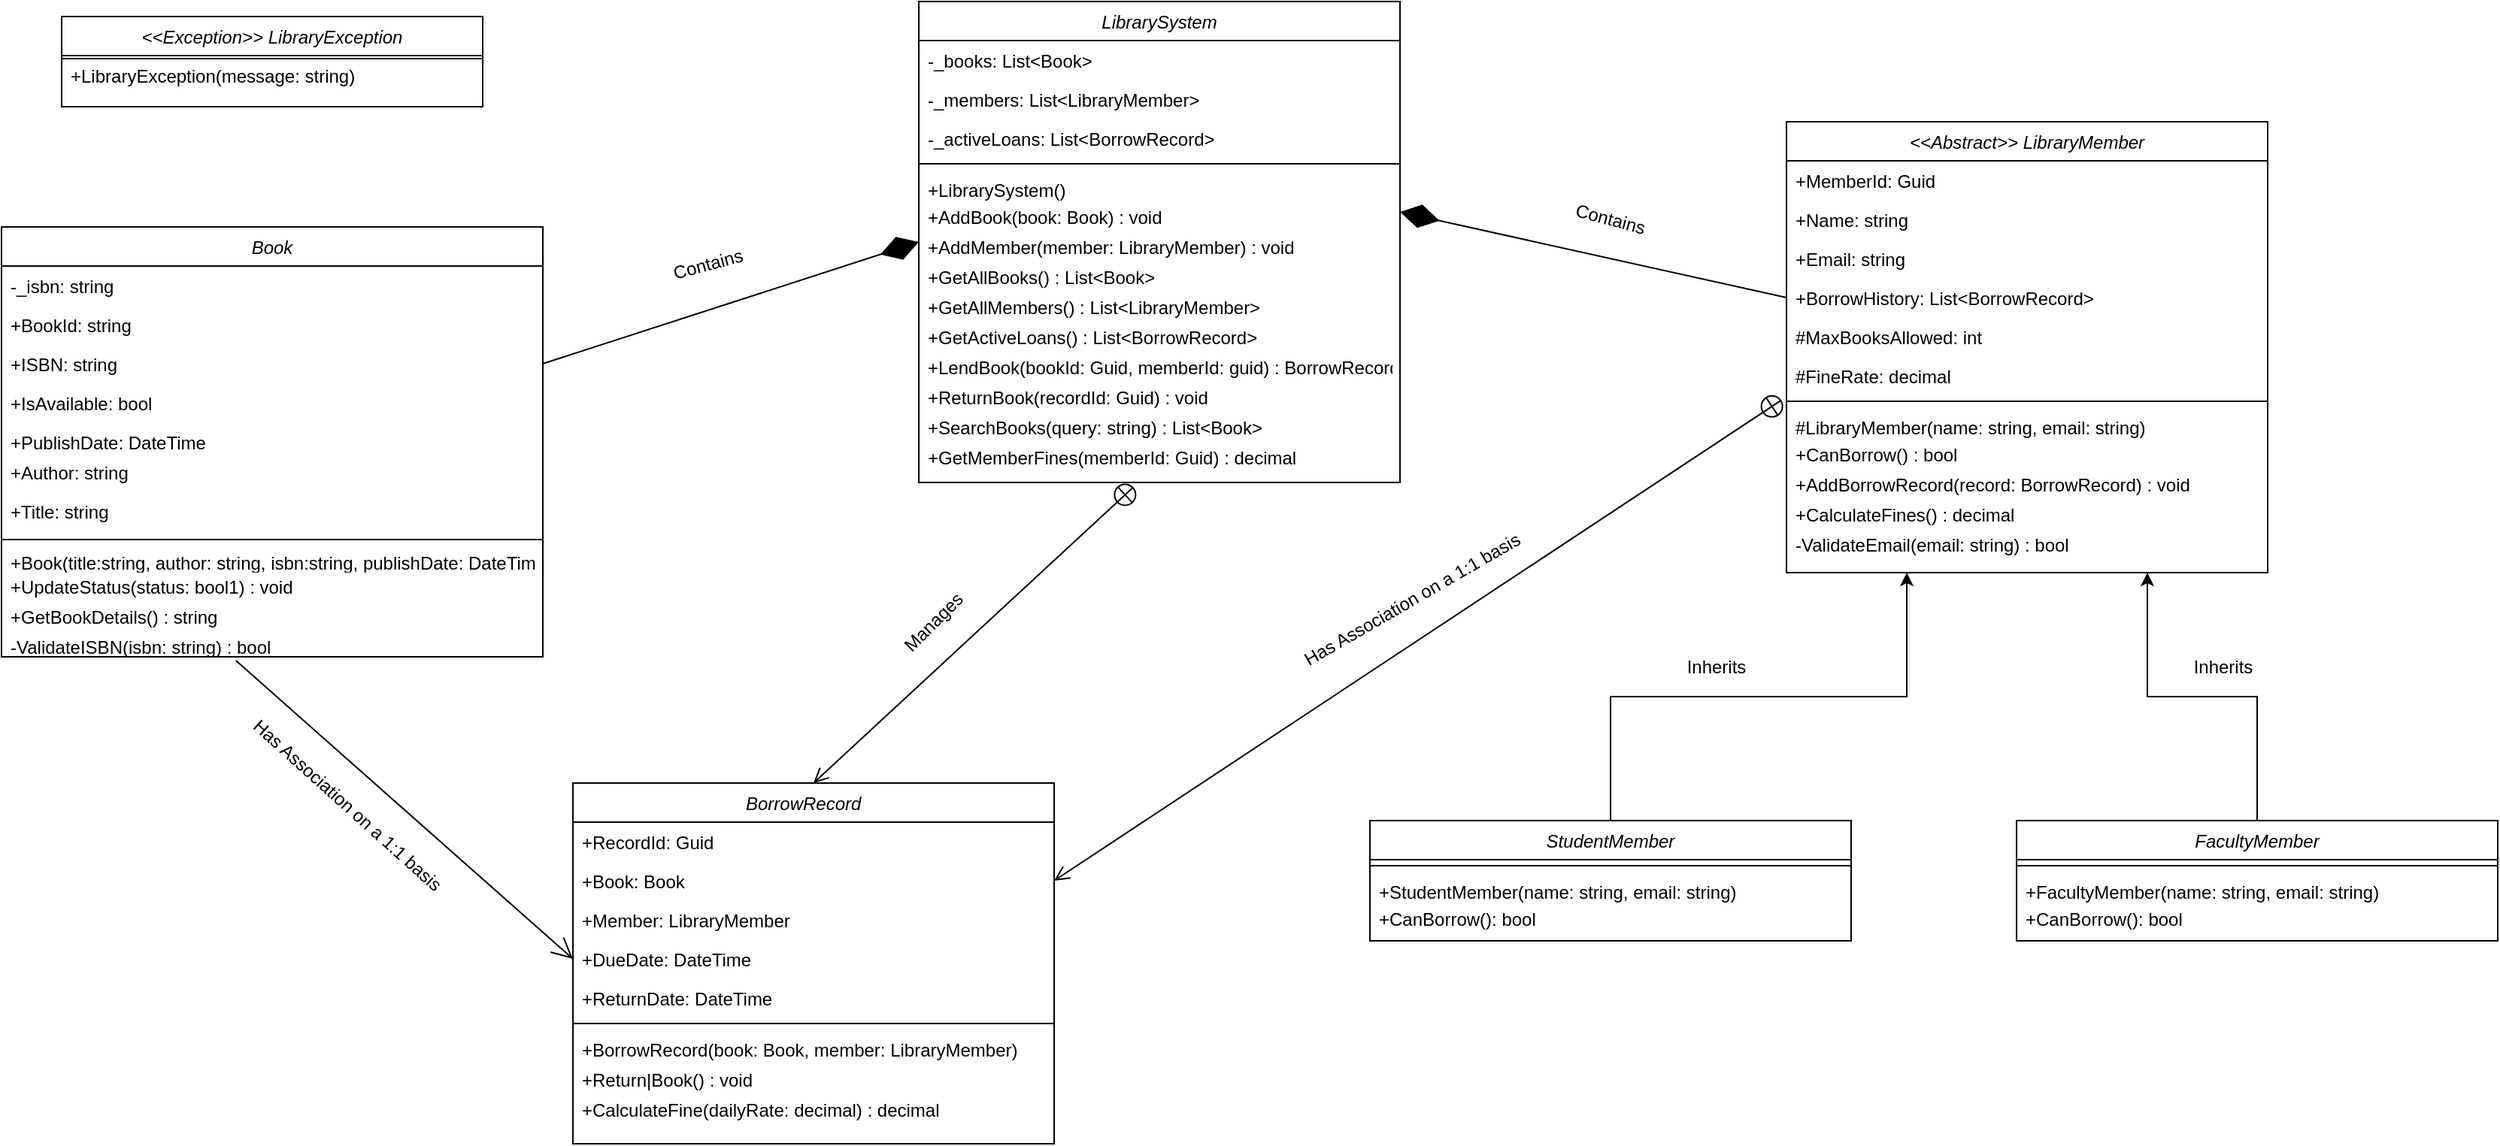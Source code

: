 <mxfile version="24.8.3">
  <diagram id="C5RBs43oDa-KdzZeNtuy" name="Page-1">
    <mxGraphModel dx="1977" dy="459" grid="1" gridSize="10" guides="1" tooltips="1" connect="1" arrows="1" fold="1" page="1" pageScale="1" pageWidth="827" pageHeight="1169" math="0" shadow="0">
      <root>
        <mxCell id="WIyWlLk6GJQsqaUBKTNV-0" />
        <mxCell id="WIyWlLk6GJQsqaUBKTNV-1" parent="WIyWlLk6GJQsqaUBKTNV-0" />
        <mxCell id="zkfFHV4jXpPFQw0GAbJ--0" value="&lt;&lt;Abstract&gt;&gt; LibraryMember" style="swimlane;fontStyle=2;align=center;verticalAlign=top;childLayout=stackLayout;horizontal=1;startSize=26;horizontalStack=0;resizeParent=1;resizeLast=0;collapsible=1;marginBottom=0;rounded=0;shadow=0;strokeWidth=1;" parent="WIyWlLk6GJQsqaUBKTNV-1" vertex="1">
          <mxGeometry x="827" y="80" width="320" height="300" as="geometry">
            <mxRectangle x="230" y="140" width="160" height="26" as="alternateBounds" />
          </mxGeometry>
        </mxCell>
        <mxCell id="zkfFHV4jXpPFQw0GAbJ--1" value="+MemberId: Guid" style="text;align=left;verticalAlign=top;spacingLeft=4;spacingRight=4;overflow=hidden;rotatable=0;points=[[0,0.5],[1,0.5]];portConstraint=eastwest;" parent="zkfFHV4jXpPFQw0GAbJ--0" vertex="1">
          <mxGeometry y="26" width="320" height="26" as="geometry" />
        </mxCell>
        <mxCell id="zkfFHV4jXpPFQw0GAbJ--2" value="+Name: string" style="text;align=left;verticalAlign=top;spacingLeft=4;spacingRight=4;overflow=hidden;rotatable=0;points=[[0,0.5],[1,0.5]];portConstraint=eastwest;rounded=0;shadow=0;html=0;" parent="zkfFHV4jXpPFQw0GAbJ--0" vertex="1">
          <mxGeometry y="52" width="320" height="26" as="geometry" />
        </mxCell>
        <mxCell id="zkfFHV4jXpPFQw0GAbJ--3" value="+Email: string" style="text;align=left;verticalAlign=top;spacingLeft=4;spacingRight=4;overflow=hidden;rotatable=0;points=[[0,0.5],[1,0.5]];portConstraint=eastwest;rounded=0;shadow=0;html=0;" parent="zkfFHV4jXpPFQw0GAbJ--0" vertex="1">
          <mxGeometry y="78" width="320" height="26" as="geometry" />
        </mxCell>
        <mxCell id="2St4s98s93Zcb9JCCYVt-128" value="+BorrowHistory: List&lt;BorrowRecord&gt;" style="text;align=left;verticalAlign=top;spacingLeft=4;spacingRight=4;overflow=hidden;rotatable=0;points=[[0,0.5],[1,0.5]];portConstraint=eastwest;rounded=0;shadow=0;html=0;" vertex="1" parent="zkfFHV4jXpPFQw0GAbJ--0">
          <mxGeometry y="104" width="320" height="26" as="geometry" />
        </mxCell>
        <mxCell id="2St4s98s93Zcb9JCCYVt-130" value="#MaxBooksAllowed: int" style="text;align=left;verticalAlign=top;spacingLeft=4;spacingRight=4;overflow=hidden;rotatable=0;points=[[0,0.5],[1,0.5]];portConstraint=eastwest;rounded=0;shadow=0;html=0;" vertex="1" parent="zkfFHV4jXpPFQw0GAbJ--0">
          <mxGeometry y="130" width="320" height="26" as="geometry" />
        </mxCell>
        <mxCell id="2St4s98s93Zcb9JCCYVt-129" value="#FineRate: decimal" style="text;align=left;verticalAlign=top;spacingLeft=4;spacingRight=4;overflow=hidden;rotatable=0;points=[[0,0.5],[1,0.5]];portConstraint=eastwest;rounded=0;shadow=0;html=0;" vertex="1" parent="zkfFHV4jXpPFQw0GAbJ--0">
          <mxGeometry y="156" width="320" height="26" as="geometry" />
        </mxCell>
        <mxCell id="zkfFHV4jXpPFQw0GAbJ--4" value="" style="line;html=1;strokeWidth=1;align=left;verticalAlign=middle;spacingTop=-1;spacingLeft=3;spacingRight=3;rotatable=0;labelPosition=right;points=[];portConstraint=eastwest;" parent="zkfFHV4jXpPFQw0GAbJ--0" vertex="1">
          <mxGeometry y="182" width="320" height="8" as="geometry" />
        </mxCell>
        <mxCell id="zkfFHV4jXpPFQw0GAbJ--5" value="#LibraryMember(name: string, email: string)" style="text;align=left;verticalAlign=top;spacingLeft=4;spacingRight=4;overflow=hidden;rotatable=0;points=[[0,0.5],[1,0.5]];portConstraint=eastwest;" parent="zkfFHV4jXpPFQw0GAbJ--0" vertex="1">
          <mxGeometry y="190" width="320" height="18" as="geometry" />
        </mxCell>
        <mxCell id="2St4s98s93Zcb9JCCYVt-0" value="+CanBorrow() : bool" style="text;align=left;verticalAlign=top;spacingLeft=4;spacingRight=4;overflow=hidden;rotatable=0;points=[[0,0.5],[1,0.5]];portConstraint=eastwest;" vertex="1" parent="zkfFHV4jXpPFQw0GAbJ--0">
          <mxGeometry y="208" width="320" height="20" as="geometry" />
        </mxCell>
        <mxCell id="2St4s98s93Zcb9JCCYVt-1" value="+AddBorrowRecord(record: BorrowRecord) : void" style="text;align=left;verticalAlign=top;spacingLeft=4;spacingRight=4;overflow=hidden;rotatable=0;points=[[0,0.5],[1,0.5]];portConstraint=eastwest;" vertex="1" parent="zkfFHV4jXpPFQw0GAbJ--0">
          <mxGeometry y="228" width="320" height="20" as="geometry" />
        </mxCell>
        <mxCell id="2St4s98s93Zcb9JCCYVt-2" value="+CalculateFines() : decimal" style="text;align=left;verticalAlign=top;spacingLeft=4;spacingRight=4;overflow=hidden;rotatable=0;points=[[0,0.5],[1,0.5]];portConstraint=eastwest;" vertex="1" parent="zkfFHV4jXpPFQw0GAbJ--0">
          <mxGeometry y="248" width="320" height="20" as="geometry" />
        </mxCell>
        <mxCell id="2St4s98s93Zcb9JCCYVt-4" value="-ValidateEmail(email: string) : bool" style="text;align=left;verticalAlign=top;spacingLeft=4;spacingRight=4;overflow=hidden;rotatable=0;points=[[0,0.5],[1,0.5]];portConstraint=eastwest;" vertex="1" parent="zkfFHV4jXpPFQw0GAbJ--0">
          <mxGeometry y="268" width="320" height="20" as="geometry" />
        </mxCell>
        <mxCell id="2St4s98s93Zcb9JCCYVt-24" value="LibrarySystem" style="swimlane;fontStyle=2;align=center;verticalAlign=top;childLayout=stackLayout;horizontal=1;startSize=26;horizontalStack=0;resizeParent=1;resizeLast=0;collapsible=1;marginBottom=0;rounded=0;shadow=0;strokeWidth=1;" vertex="1" parent="WIyWlLk6GJQsqaUBKTNV-1">
          <mxGeometry x="250" width="320" height="320" as="geometry">
            <mxRectangle x="230" y="140" width="160" height="26" as="alternateBounds" />
          </mxGeometry>
        </mxCell>
        <mxCell id="2St4s98s93Zcb9JCCYVt-25" value="-_books: List&lt;Book&gt;" style="text;align=left;verticalAlign=top;spacingLeft=4;spacingRight=4;overflow=hidden;rotatable=0;points=[[0,0.5],[1,0.5]];portConstraint=eastwest;" vertex="1" parent="2St4s98s93Zcb9JCCYVt-24">
          <mxGeometry y="26" width="320" height="26" as="geometry" />
        </mxCell>
        <mxCell id="2St4s98s93Zcb9JCCYVt-26" value="-_members: List&lt;LibraryMember&gt;&#xa;" style="text;align=left;verticalAlign=top;spacingLeft=4;spacingRight=4;overflow=hidden;rotatable=0;points=[[0,0.5],[1,0.5]];portConstraint=eastwest;rounded=0;shadow=0;html=0;" vertex="1" parent="2St4s98s93Zcb9JCCYVt-24">
          <mxGeometry y="52" width="320" height="26" as="geometry" />
        </mxCell>
        <mxCell id="2St4s98s93Zcb9JCCYVt-27" value="-_activeLoans: List&lt;BorrowRecord&gt;" style="text;align=left;verticalAlign=top;spacingLeft=4;spacingRight=4;overflow=hidden;rotatable=0;points=[[0,0.5],[1,0.5]];portConstraint=eastwest;rounded=0;shadow=0;html=0;" vertex="1" parent="2St4s98s93Zcb9JCCYVt-24">
          <mxGeometry y="78" width="320" height="26" as="geometry" />
        </mxCell>
        <mxCell id="2St4s98s93Zcb9JCCYVt-28" value="" style="line;html=1;strokeWidth=1;align=left;verticalAlign=middle;spacingTop=-1;spacingLeft=3;spacingRight=3;rotatable=0;labelPosition=right;points=[];portConstraint=eastwest;" vertex="1" parent="2St4s98s93Zcb9JCCYVt-24">
          <mxGeometry y="104" width="320" height="8" as="geometry" />
        </mxCell>
        <mxCell id="2St4s98s93Zcb9JCCYVt-29" value="+LibrarySystem()&#xa;" style="text;align=left;verticalAlign=top;spacingLeft=4;spacingRight=4;overflow=hidden;rotatable=0;points=[[0,0.5],[1,0.5]];portConstraint=eastwest;" vertex="1" parent="2St4s98s93Zcb9JCCYVt-24">
          <mxGeometry y="112" width="320" height="18" as="geometry" />
        </mxCell>
        <mxCell id="2St4s98s93Zcb9JCCYVt-30" value="+AddBook(book: Book) : void&#xa;" style="text;align=left;verticalAlign=top;spacingLeft=4;spacingRight=4;overflow=hidden;rotatable=0;points=[[0,0.5],[1,0.5]];portConstraint=eastwest;" vertex="1" parent="2St4s98s93Zcb9JCCYVt-24">
          <mxGeometry y="130" width="320" height="20" as="geometry" />
        </mxCell>
        <mxCell id="2St4s98s93Zcb9JCCYVt-31" value="+AddMember(member: LibraryMember) : void" style="text;align=left;verticalAlign=top;spacingLeft=4;spacingRight=4;overflow=hidden;rotatable=0;points=[[0,0.5],[1,0.5]];portConstraint=eastwest;" vertex="1" parent="2St4s98s93Zcb9JCCYVt-24">
          <mxGeometry y="150" width="320" height="20" as="geometry" />
        </mxCell>
        <mxCell id="2St4s98s93Zcb9JCCYVt-32" value="+GetAllBooks() : List&lt;Book&gt;" style="text;align=left;verticalAlign=top;spacingLeft=4;spacingRight=4;overflow=hidden;rotatable=0;points=[[0,0.5],[1,0.5]];portConstraint=eastwest;" vertex="1" parent="2St4s98s93Zcb9JCCYVt-24">
          <mxGeometry y="170" width="320" height="20" as="geometry" />
        </mxCell>
        <mxCell id="2St4s98s93Zcb9JCCYVt-33" value="+GetAllMembers() : List&lt;LibraryMember&gt;" style="text;align=left;verticalAlign=top;spacingLeft=4;spacingRight=4;overflow=hidden;rotatable=0;points=[[0,0.5],[1,0.5]];portConstraint=eastwest;" vertex="1" parent="2St4s98s93Zcb9JCCYVt-24">
          <mxGeometry y="190" width="320" height="20" as="geometry" />
        </mxCell>
        <mxCell id="2St4s98s93Zcb9JCCYVt-34" value="+GetActiveLoans() : List&lt;BorrowRecord&gt;" style="text;align=left;verticalAlign=top;spacingLeft=4;spacingRight=4;overflow=hidden;rotatable=0;points=[[0,0.5],[1,0.5]];portConstraint=eastwest;" vertex="1" parent="2St4s98s93Zcb9JCCYVt-24">
          <mxGeometry y="210" width="320" height="20" as="geometry" />
        </mxCell>
        <mxCell id="2St4s98s93Zcb9JCCYVt-35" value="+LendBook(bookId: Guid, memberId: guid) : BorrowRecord" style="text;align=left;verticalAlign=top;spacingLeft=4;spacingRight=4;overflow=hidden;rotatable=0;points=[[0,0.5],[1,0.5]];portConstraint=eastwest;" vertex="1" parent="2St4s98s93Zcb9JCCYVt-24">
          <mxGeometry y="230" width="320" height="20" as="geometry" />
        </mxCell>
        <mxCell id="2St4s98s93Zcb9JCCYVt-36" value="+ReturnBook(recordId: Guid) : void" style="text;align=left;verticalAlign=top;spacingLeft=4;spacingRight=4;overflow=hidden;rotatable=0;points=[[0,0.5],[1,0.5]];portConstraint=eastwest;" vertex="1" parent="2St4s98s93Zcb9JCCYVt-24">
          <mxGeometry y="250" width="320" height="20" as="geometry" />
        </mxCell>
        <mxCell id="2St4s98s93Zcb9JCCYVt-37" value="+SearchBooks(query: string) : List&lt;Book&gt;" style="text;align=left;verticalAlign=top;spacingLeft=4;spacingRight=4;overflow=hidden;rotatable=0;points=[[0,0.5],[1,0.5]];portConstraint=eastwest;" vertex="1" parent="2St4s98s93Zcb9JCCYVt-24">
          <mxGeometry y="270" width="320" height="20" as="geometry" />
        </mxCell>
        <mxCell id="2St4s98s93Zcb9JCCYVt-38" value="+GetMemberFines(memberId: Guid) : decimal" style="text;align=left;verticalAlign=top;spacingLeft=4;spacingRight=4;overflow=hidden;rotatable=0;points=[[0,0.5],[1,0.5]];portConstraint=eastwest;" vertex="1" parent="2St4s98s93Zcb9JCCYVt-24">
          <mxGeometry y="290" width="320" height="20" as="geometry" />
        </mxCell>
        <mxCell id="2St4s98s93Zcb9JCCYVt-39" value="BorrowRecord    " style="swimlane;fontStyle=2;align=center;verticalAlign=top;childLayout=stackLayout;horizontal=1;startSize=26;horizontalStack=0;resizeParent=1;resizeLast=0;collapsible=1;marginBottom=0;rounded=0;shadow=0;strokeWidth=1;" vertex="1" parent="WIyWlLk6GJQsqaUBKTNV-1">
          <mxGeometry x="20" y="520" width="320" height="240" as="geometry">
            <mxRectangle x="230" y="140" width="160" height="26" as="alternateBounds" />
          </mxGeometry>
        </mxCell>
        <mxCell id="2St4s98s93Zcb9JCCYVt-40" value="+RecordId: Guid" style="text;align=left;verticalAlign=top;spacingLeft=4;spacingRight=4;overflow=hidden;rotatable=0;points=[[0,0.5],[1,0.5]];portConstraint=eastwest;" vertex="1" parent="2St4s98s93Zcb9JCCYVt-39">
          <mxGeometry y="26" width="320" height="26" as="geometry" />
        </mxCell>
        <mxCell id="2St4s98s93Zcb9JCCYVt-41" value="+Book: Book" style="text;align=left;verticalAlign=top;spacingLeft=4;spacingRight=4;overflow=hidden;rotatable=0;points=[[0,0.5],[1,0.5]];portConstraint=eastwest;rounded=0;shadow=0;html=0;" vertex="1" parent="2St4s98s93Zcb9JCCYVt-39">
          <mxGeometry y="52" width="320" height="26" as="geometry" />
        </mxCell>
        <mxCell id="2St4s98s93Zcb9JCCYVt-110" value="+Member: LibraryMember" style="text;align=left;verticalAlign=top;spacingLeft=4;spacingRight=4;overflow=hidden;rotatable=0;points=[[0,0.5],[1,0.5]];portConstraint=eastwest;rounded=0;shadow=0;html=0;" vertex="1" parent="2St4s98s93Zcb9JCCYVt-39">
          <mxGeometry y="78" width="320" height="26" as="geometry" />
        </mxCell>
        <mxCell id="2St4s98s93Zcb9JCCYVt-111" value="+DueDate: DateTime" style="text;align=left;verticalAlign=top;spacingLeft=4;spacingRight=4;overflow=hidden;rotatable=0;points=[[0,0.5],[1,0.5]];portConstraint=eastwest;rounded=0;shadow=0;html=0;" vertex="1" parent="2St4s98s93Zcb9JCCYVt-39">
          <mxGeometry y="104" width="320" height="26" as="geometry" />
        </mxCell>
        <mxCell id="2St4s98s93Zcb9JCCYVt-112" value="+ReturnDate: DateTime" style="text;align=left;verticalAlign=top;spacingLeft=4;spacingRight=4;overflow=hidden;rotatable=0;points=[[0,0.5],[1,0.5]];portConstraint=eastwest;rounded=0;shadow=0;html=0;" vertex="1" parent="2St4s98s93Zcb9JCCYVt-39">
          <mxGeometry y="130" width="320" height="26" as="geometry" />
        </mxCell>
        <mxCell id="2St4s98s93Zcb9JCCYVt-43" value="" style="line;html=1;strokeWidth=1;align=left;verticalAlign=middle;spacingTop=-1;spacingLeft=3;spacingRight=3;rotatable=0;labelPosition=right;points=[];portConstraint=eastwest;" vertex="1" parent="2St4s98s93Zcb9JCCYVt-39">
          <mxGeometry y="156" width="320" height="8" as="geometry" />
        </mxCell>
        <mxCell id="2St4s98s93Zcb9JCCYVt-45" value="+BorrowRecord(book: Book, member: LibraryMember)" style="text;align=left;verticalAlign=top;spacingLeft=4;spacingRight=4;overflow=hidden;rotatable=0;points=[[0,0.5],[1,0.5]];portConstraint=eastwest;" vertex="1" parent="2St4s98s93Zcb9JCCYVt-39">
          <mxGeometry y="164" width="320" height="20" as="geometry" />
        </mxCell>
        <mxCell id="2St4s98s93Zcb9JCCYVt-46" value="+Return|Book() : void" style="text;align=left;verticalAlign=top;spacingLeft=4;spacingRight=4;overflow=hidden;rotatable=0;points=[[0,0.5],[1,0.5]];portConstraint=eastwest;" vertex="1" parent="2St4s98s93Zcb9JCCYVt-39">
          <mxGeometry y="184" width="320" height="20" as="geometry" />
        </mxCell>
        <mxCell id="2St4s98s93Zcb9JCCYVt-47" value="+CalculateFine(dailyRate: decimal) : decimal" style="text;align=left;verticalAlign=top;spacingLeft=4;spacingRight=4;overflow=hidden;rotatable=0;points=[[0,0.5],[1,0.5]];portConstraint=eastwest;" vertex="1" parent="2St4s98s93Zcb9JCCYVt-39">
          <mxGeometry y="204" width="320" height="20" as="geometry" />
        </mxCell>
        <mxCell id="2St4s98s93Zcb9JCCYVt-140" style="edgeStyle=orthogonalEdgeStyle;rounded=0;orthogonalLoop=1;jettySize=auto;html=1;exitX=0.5;exitY=0;exitDx=0;exitDy=0;entryX=0.75;entryY=1;entryDx=0;entryDy=0;" edge="1" parent="WIyWlLk6GJQsqaUBKTNV-1" source="2St4s98s93Zcb9JCCYVt-71" target="zkfFHV4jXpPFQw0GAbJ--0">
          <mxGeometry relative="1" as="geometry" />
        </mxCell>
        <mxCell id="2St4s98s93Zcb9JCCYVt-71" value="FacultyMember" style="swimlane;fontStyle=2;align=center;verticalAlign=top;childLayout=stackLayout;horizontal=1;startSize=26;horizontalStack=0;resizeParent=1;resizeLast=0;collapsible=1;marginBottom=0;rounded=0;shadow=0;strokeWidth=1;" vertex="1" parent="WIyWlLk6GJQsqaUBKTNV-1">
          <mxGeometry x="980" y="545" width="320" height="80" as="geometry">
            <mxRectangle x="230" y="140" width="160" height="26" as="alternateBounds" />
          </mxGeometry>
        </mxCell>
        <mxCell id="2St4s98s93Zcb9JCCYVt-75" value="" style="line;html=1;strokeWidth=1;align=left;verticalAlign=middle;spacingTop=-1;spacingLeft=3;spacingRight=3;rotatable=0;labelPosition=right;points=[];portConstraint=eastwest;" vertex="1" parent="2St4s98s93Zcb9JCCYVt-71">
          <mxGeometry y="26" width="320" height="8" as="geometry" />
        </mxCell>
        <mxCell id="2St4s98s93Zcb9JCCYVt-76" value="+FacultyMember(name: string, email: string)" style="text;align=left;verticalAlign=top;spacingLeft=4;spacingRight=4;overflow=hidden;rotatable=0;points=[[0,0.5],[1,0.5]];portConstraint=eastwest;" vertex="1" parent="2St4s98s93Zcb9JCCYVt-71">
          <mxGeometry y="34" width="320" height="18" as="geometry" />
        </mxCell>
        <mxCell id="2St4s98s93Zcb9JCCYVt-77" value="+CanBorrow(): bool" style="text;align=left;verticalAlign=top;spacingLeft=4;spacingRight=4;overflow=hidden;rotatable=0;points=[[0,0.5],[1,0.5]];portConstraint=eastwest;" vertex="1" parent="2St4s98s93Zcb9JCCYVt-71">
          <mxGeometry y="52" width="320" height="20" as="geometry" />
        </mxCell>
        <mxCell id="2St4s98s93Zcb9JCCYVt-139" style="edgeStyle=orthogonalEdgeStyle;rounded=0;orthogonalLoop=1;jettySize=auto;html=1;exitX=0.5;exitY=0;exitDx=0;exitDy=0;entryX=0.25;entryY=1;entryDx=0;entryDy=0;" edge="1" parent="WIyWlLk6GJQsqaUBKTNV-1" source="2St4s98s93Zcb9JCCYVt-86" target="zkfFHV4jXpPFQw0GAbJ--0">
          <mxGeometry relative="1" as="geometry" />
        </mxCell>
        <mxCell id="2St4s98s93Zcb9JCCYVt-86" value="StudentMember" style="swimlane;fontStyle=2;align=center;verticalAlign=top;childLayout=stackLayout;horizontal=1;startSize=26;horizontalStack=0;resizeParent=1;resizeLast=0;collapsible=1;marginBottom=0;rounded=0;shadow=0;strokeWidth=1;" vertex="1" parent="WIyWlLk6GJQsqaUBKTNV-1">
          <mxGeometry x="550" y="545" width="320" height="80" as="geometry">
            <mxRectangle x="230" y="140" width="160" height="26" as="alternateBounds" />
          </mxGeometry>
        </mxCell>
        <mxCell id="2St4s98s93Zcb9JCCYVt-90" value="" style="line;html=1;strokeWidth=1;align=left;verticalAlign=middle;spacingTop=-1;spacingLeft=3;spacingRight=3;rotatable=0;labelPosition=right;points=[];portConstraint=eastwest;" vertex="1" parent="2St4s98s93Zcb9JCCYVt-86">
          <mxGeometry y="26" width="320" height="8" as="geometry" />
        </mxCell>
        <mxCell id="2St4s98s93Zcb9JCCYVt-91" value="+StudentMember(name: string, email: string)" style="text;align=left;verticalAlign=top;spacingLeft=4;spacingRight=4;overflow=hidden;rotatable=0;points=[[0,0.5],[1,0.5]];portConstraint=eastwest;" vertex="1" parent="2St4s98s93Zcb9JCCYVt-86">
          <mxGeometry y="34" width="320" height="18" as="geometry" />
        </mxCell>
        <mxCell id="2St4s98s93Zcb9JCCYVt-131" value="+CanBorrow(): bool" style="text;align=left;verticalAlign=top;spacingLeft=4;spacingRight=4;overflow=hidden;rotatable=0;points=[[0,0.5],[1,0.5]];portConstraint=eastwest;" vertex="1" parent="2St4s98s93Zcb9JCCYVt-86">
          <mxGeometry y="52" width="320" height="28" as="geometry" />
        </mxCell>
        <mxCell id="2St4s98s93Zcb9JCCYVt-56" value="Book" style="swimlane;fontStyle=2;align=center;verticalAlign=top;childLayout=stackLayout;horizontal=1;startSize=26;horizontalStack=0;resizeParent=1;resizeLast=0;collapsible=1;marginBottom=0;rounded=0;shadow=0;strokeWidth=1;" vertex="1" parent="WIyWlLk6GJQsqaUBKTNV-1">
          <mxGeometry x="-360" y="150" width="360" height="286" as="geometry">
            <mxRectangle x="230" y="140" width="160" height="26" as="alternateBounds" />
          </mxGeometry>
        </mxCell>
        <mxCell id="2St4s98s93Zcb9JCCYVt-57" value="-_isbn: string" style="text;align=left;verticalAlign=top;spacingLeft=4;spacingRight=4;overflow=hidden;rotatable=0;points=[[0,0.5],[1,0.5]];portConstraint=eastwest;" vertex="1" parent="2St4s98s93Zcb9JCCYVt-56">
          <mxGeometry y="26" width="360" height="26" as="geometry" />
        </mxCell>
        <mxCell id="2St4s98s93Zcb9JCCYVt-58" value="+BookId: string" style="text;align=left;verticalAlign=top;spacingLeft=4;spacingRight=4;overflow=hidden;rotatable=0;points=[[0,0.5],[1,0.5]];portConstraint=eastwest;rounded=0;shadow=0;html=0;" vertex="1" parent="2St4s98s93Zcb9JCCYVt-56">
          <mxGeometry y="52" width="360" height="26" as="geometry" />
        </mxCell>
        <mxCell id="2St4s98s93Zcb9JCCYVt-106" value="+ISBN: string" style="text;align=left;verticalAlign=top;spacingLeft=4;spacingRight=4;overflow=hidden;rotatable=0;points=[[0,0.5],[1,0.5]];portConstraint=eastwest;rounded=0;shadow=0;html=0;" vertex="1" parent="2St4s98s93Zcb9JCCYVt-56">
          <mxGeometry y="78" width="360" height="26" as="geometry" />
        </mxCell>
        <mxCell id="2St4s98s93Zcb9JCCYVt-107" value="+IsAvailable: bool" style="text;align=left;verticalAlign=top;spacingLeft=4;spacingRight=4;overflow=hidden;rotatable=0;points=[[0,0.5],[1,0.5]];portConstraint=eastwest;rounded=0;shadow=0;html=0;" vertex="1" parent="2St4s98s93Zcb9JCCYVt-56">
          <mxGeometry y="104" width="360" height="26" as="geometry" />
        </mxCell>
        <mxCell id="2St4s98s93Zcb9JCCYVt-70" value="+PublishDate: DateTime" style="text;align=left;verticalAlign=top;spacingLeft=4;spacingRight=4;overflow=hidden;rotatable=0;points=[[0,0.5],[1,0.5]];portConstraint=eastwest;" vertex="1" parent="2St4s98s93Zcb9JCCYVt-56">
          <mxGeometry y="130" width="360" height="20" as="geometry" />
        </mxCell>
        <mxCell id="2St4s98s93Zcb9JCCYVt-179" value="+Author: string" style="text;align=left;verticalAlign=top;spacingLeft=4;spacingRight=4;overflow=hidden;rotatable=0;points=[[0,0.5],[1,0.5]];portConstraint=eastwest;rounded=0;shadow=0;html=0;" vertex="1" parent="2St4s98s93Zcb9JCCYVt-56">
          <mxGeometry y="150" width="360" height="26" as="geometry" />
        </mxCell>
        <mxCell id="2St4s98s93Zcb9JCCYVt-69" value="+Title: string" style="text;align=left;verticalAlign=top;spacingLeft=4;spacingRight=4;overflow=hidden;rotatable=0;points=[[0,0.5],[1,0.5]];portConstraint=eastwest;" vertex="1" parent="2St4s98s93Zcb9JCCYVt-56">
          <mxGeometry y="176" width="360" height="30" as="geometry" />
        </mxCell>
        <mxCell id="2St4s98s93Zcb9JCCYVt-60" value="" style="line;html=1;strokeWidth=1;align=left;verticalAlign=middle;spacingTop=-1;spacingLeft=3;spacingRight=3;rotatable=0;labelPosition=right;points=[];portConstraint=eastwest;" vertex="1" parent="2St4s98s93Zcb9JCCYVt-56">
          <mxGeometry y="206" width="360" height="4" as="geometry" />
        </mxCell>
        <mxCell id="2St4s98s93Zcb9JCCYVt-66" value="+Book(title:string, author: string, isbn:string, publishDate: DateTime" style="text;align=left;verticalAlign=top;spacingLeft=4;spacingRight=4;overflow=hidden;rotatable=0;points=[[0,0.5],[1,0.5]];portConstraint=eastwest;" vertex="1" parent="2St4s98s93Zcb9JCCYVt-56">
          <mxGeometry y="210" width="360" height="16" as="geometry" />
        </mxCell>
        <mxCell id="2St4s98s93Zcb9JCCYVt-67" value="+UpdateStatus(status: bool1) : void" style="text;align=left;verticalAlign=top;spacingLeft=4;spacingRight=4;overflow=hidden;rotatable=0;points=[[0,0.5],[1,0.5]];portConstraint=eastwest;" vertex="1" parent="2St4s98s93Zcb9JCCYVt-56">
          <mxGeometry y="226" width="360" height="20" as="geometry" />
        </mxCell>
        <mxCell id="2St4s98s93Zcb9JCCYVt-68" value="+GetBookDetails() : string" style="text;align=left;verticalAlign=top;spacingLeft=4;spacingRight=4;overflow=hidden;rotatable=0;points=[[0,0.5],[1,0.5]];portConstraint=eastwest;" vertex="1" parent="2St4s98s93Zcb9JCCYVt-56">
          <mxGeometry y="246" width="360" height="20" as="geometry" />
        </mxCell>
        <mxCell id="2St4s98s93Zcb9JCCYVt-108" value="-ValidateISBN(isbn: string) : bool" style="text;align=left;verticalAlign=top;spacingLeft=4;spacingRight=4;overflow=hidden;rotatable=0;points=[[0,0.5],[1,0.5]];portConstraint=eastwest;" vertex="1" parent="2St4s98s93Zcb9JCCYVt-56">
          <mxGeometry y="266" width="360" height="20" as="geometry" />
        </mxCell>
        <mxCell id="2St4s98s93Zcb9JCCYVt-137" value="Inherits" style="text;html=1;align=center;verticalAlign=middle;resizable=0;points=[];autosize=1;strokeColor=none;fillColor=none;" vertex="1" parent="WIyWlLk6GJQsqaUBKTNV-1">
          <mxGeometry x="750" y="428" width="60" height="30" as="geometry" />
        </mxCell>
        <mxCell id="2St4s98s93Zcb9JCCYVt-138" value="Inherits" style="text;html=1;align=center;verticalAlign=middle;resizable=0;points=[];autosize=1;strokeColor=none;fillColor=none;" vertex="1" parent="WIyWlLk6GJQsqaUBKTNV-1">
          <mxGeometry x="1087" y="428" width="60" height="30" as="geometry" />
        </mxCell>
        <mxCell id="2St4s98s93Zcb9JCCYVt-146" value="" style="endArrow=diamondThin;endFill=1;endSize=24;html=1;rounded=0;entryX=0;entryY=0.5;entryDx=0;entryDy=0;exitX=1;exitY=0.5;exitDx=0;exitDy=0;" edge="1" parent="WIyWlLk6GJQsqaUBKTNV-1" source="2St4s98s93Zcb9JCCYVt-106" target="2St4s98s93Zcb9JCCYVt-31">
          <mxGeometry width="160" relative="1" as="geometry">
            <mxPoint x="-710" y="110" as="sourcePoint" />
            <mxPoint x="-550" y="110" as="targetPoint" />
          </mxGeometry>
        </mxCell>
        <mxCell id="2St4s98s93Zcb9JCCYVt-147" value="" style="endArrow=diamondThin;endFill=1;endSize=24;html=1;rounded=0;exitX=0;exitY=0.5;exitDx=0;exitDy=0;entryX=1;entryY=0.5;entryDx=0;entryDy=0;" edge="1" parent="WIyWlLk6GJQsqaUBKTNV-1" source="2St4s98s93Zcb9JCCYVt-128" target="2St4s98s93Zcb9JCCYVt-30">
          <mxGeometry width="160" relative="1" as="geometry">
            <mxPoint x="610" y="160" as="sourcePoint" />
            <mxPoint x="710" y="220" as="targetPoint" />
          </mxGeometry>
        </mxCell>
        <mxCell id="2St4s98s93Zcb9JCCYVt-148" value="" style="endArrow=open;startArrow=circlePlus;endFill=0;startFill=0;endSize=8;html=1;rounded=0;exitX=0.447;exitY=1.64;exitDx=0;exitDy=0;exitPerimeter=0;entryX=0.5;entryY=0;entryDx=0;entryDy=0;" edge="1" parent="WIyWlLk6GJQsqaUBKTNV-1" source="2St4s98s93Zcb9JCCYVt-38" target="2St4s98s93Zcb9JCCYVt-39">
          <mxGeometry width="160" relative="1" as="geometry">
            <mxPoint x="380" y="340" as="sourcePoint" />
            <mxPoint x="380" y="530" as="targetPoint" />
          </mxGeometry>
        </mxCell>
        <mxCell id="2St4s98s93Zcb9JCCYVt-150" value="Contains" style="text;html=1;align=center;verticalAlign=middle;whiteSpace=wrap;rounded=0;rotation=15;" vertex="1" parent="WIyWlLk6GJQsqaUBKTNV-1">
          <mxGeometry x="680" y="130" width="60" height="30" as="geometry" />
        </mxCell>
        <mxCell id="2St4s98s93Zcb9JCCYVt-156" value="Contains" style="text;html=1;align=center;verticalAlign=middle;whiteSpace=wrap;rounded=0;rotation=-15;" vertex="1" parent="WIyWlLk6GJQsqaUBKTNV-1">
          <mxGeometry x="80" y="160" width="60" height="30" as="geometry" />
        </mxCell>
        <mxCell id="2St4s98s93Zcb9JCCYVt-158" value="Manages" style="text;html=1;align=center;verticalAlign=middle;whiteSpace=wrap;rounded=0;rotation=-45;" vertex="1" parent="WIyWlLk6GJQsqaUBKTNV-1">
          <mxGeometry x="230" y="398" width="60" height="30" as="geometry" />
        </mxCell>
        <mxCell id="2St4s98s93Zcb9JCCYVt-159" value="" style="endArrow=open;startArrow=circlePlus;endFill=0;startFill=0;endSize=8;html=1;rounded=0;entryX=1;entryY=0.5;entryDx=0;entryDy=0;" edge="1" parent="WIyWlLk6GJQsqaUBKTNV-1" target="2St4s98s93Zcb9JCCYVt-41">
          <mxGeometry width="160" relative="1" as="geometry">
            <mxPoint x="824" y="265" as="sourcePoint" />
            <mxPoint x="110" y="450" as="targetPoint" />
          </mxGeometry>
        </mxCell>
        <mxCell id="2St4s98s93Zcb9JCCYVt-161" value="Has Association on a 1:1 basis" style="text;html=1;align=center;verticalAlign=middle;whiteSpace=wrap;rounded=0;rotation=-30;" vertex="1" parent="WIyWlLk6GJQsqaUBKTNV-1">
          <mxGeometry x="487.99" y="382.5" width="180" height="30" as="geometry" />
        </mxCell>
        <mxCell id="2St4s98s93Zcb9JCCYVt-167" value="&lt;&lt;Exception&gt;&gt; LibraryException" style="swimlane;fontStyle=2;align=center;verticalAlign=top;childLayout=stackLayout;horizontal=1;startSize=26;horizontalStack=0;resizeParent=1;resizeLast=0;collapsible=1;marginBottom=0;rounded=0;shadow=0;strokeWidth=1;" vertex="1" parent="WIyWlLk6GJQsqaUBKTNV-1">
          <mxGeometry x="-320" y="10" width="280" height="60" as="geometry">
            <mxRectangle x="230" y="140" width="160" height="26" as="alternateBounds" />
          </mxGeometry>
        </mxCell>
        <mxCell id="2St4s98s93Zcb9JCCYVt-174" value="" style="line;html=1;strokeWidth=1;align=left;verticalAlign=middle;spacingTop=-1;spacingLeft=3;spacingRight=3;rotatable=0;labelPosition=right;points=[];portConstraint=eastwest;movable=0;resizable=0;deletable=0;editable=0;locked=1;connectable=0;" vertex="1" parent="2St4s98s93Zcb9JCCYVt-167">
          <mxGeometry y="26" width="280" height="4" as="geometry" />
        </mxCell>
        <mxCell id="2St4s98s93Zcb9JCCYVt-178" value="+LibraryException(message: string)" style="text;align=left;verticalAlign=top;spacingLeft=4;spacingRight=4;overflow=hidden;rotatable=0;points=[[0,0.5],[1,0.5]];portConstraint=eastwest;" vertex="1" parent="2St4s98s93Zcb9JCCYVt-167">
          <mxGeometry y="26" width="280" height="20" as="geometry" />
        </mxCell>
        <mxCell id="2St4s98s93Zcb9JCCYVt-180" value="" style="endArrow=open;endFill=1;endSize=12;html=1;rounded=0;exitX=0.433;exitY=1.127;exitDx=0;exitDy=0;exitPerimeter=0;entryX=0;entryY=0.5;entryDx=0;entryDy=0;" edge="1" parent="WIyWlLk6GJQsqaUBKTNV-1" source="2St4s98s93Zcb9JCCYVt-108" target="2St4s98s93Zcb9JCCYVt-111">
          <mxGeometry width="160" relative="1" as="geometry">
            <mxPoint x="-220" y="470" as="sourcePoint" />
            <mxPoint x="-70" y="600" as="targetPoint" />
          </mxGeometry>
        </mxCell>
        <mxCell id="2St4s98s93Zcb9JCCYVt-182" value="Has Association on a 1:1 basis" style="text;html=1;align=center;verticalAlign=middle;whiteSpace=wrap;rounded=0;rotation=42;" vertex="1" parent="WIyWlLk6GJQsqaUBKTNV-1">
          <mxGeometry x="-220" y="520" width="180" height="30" as="geometry" />
        </mxCell>
      </root>
    </mxGraphModel>
  </diagram>
</mxfile>
